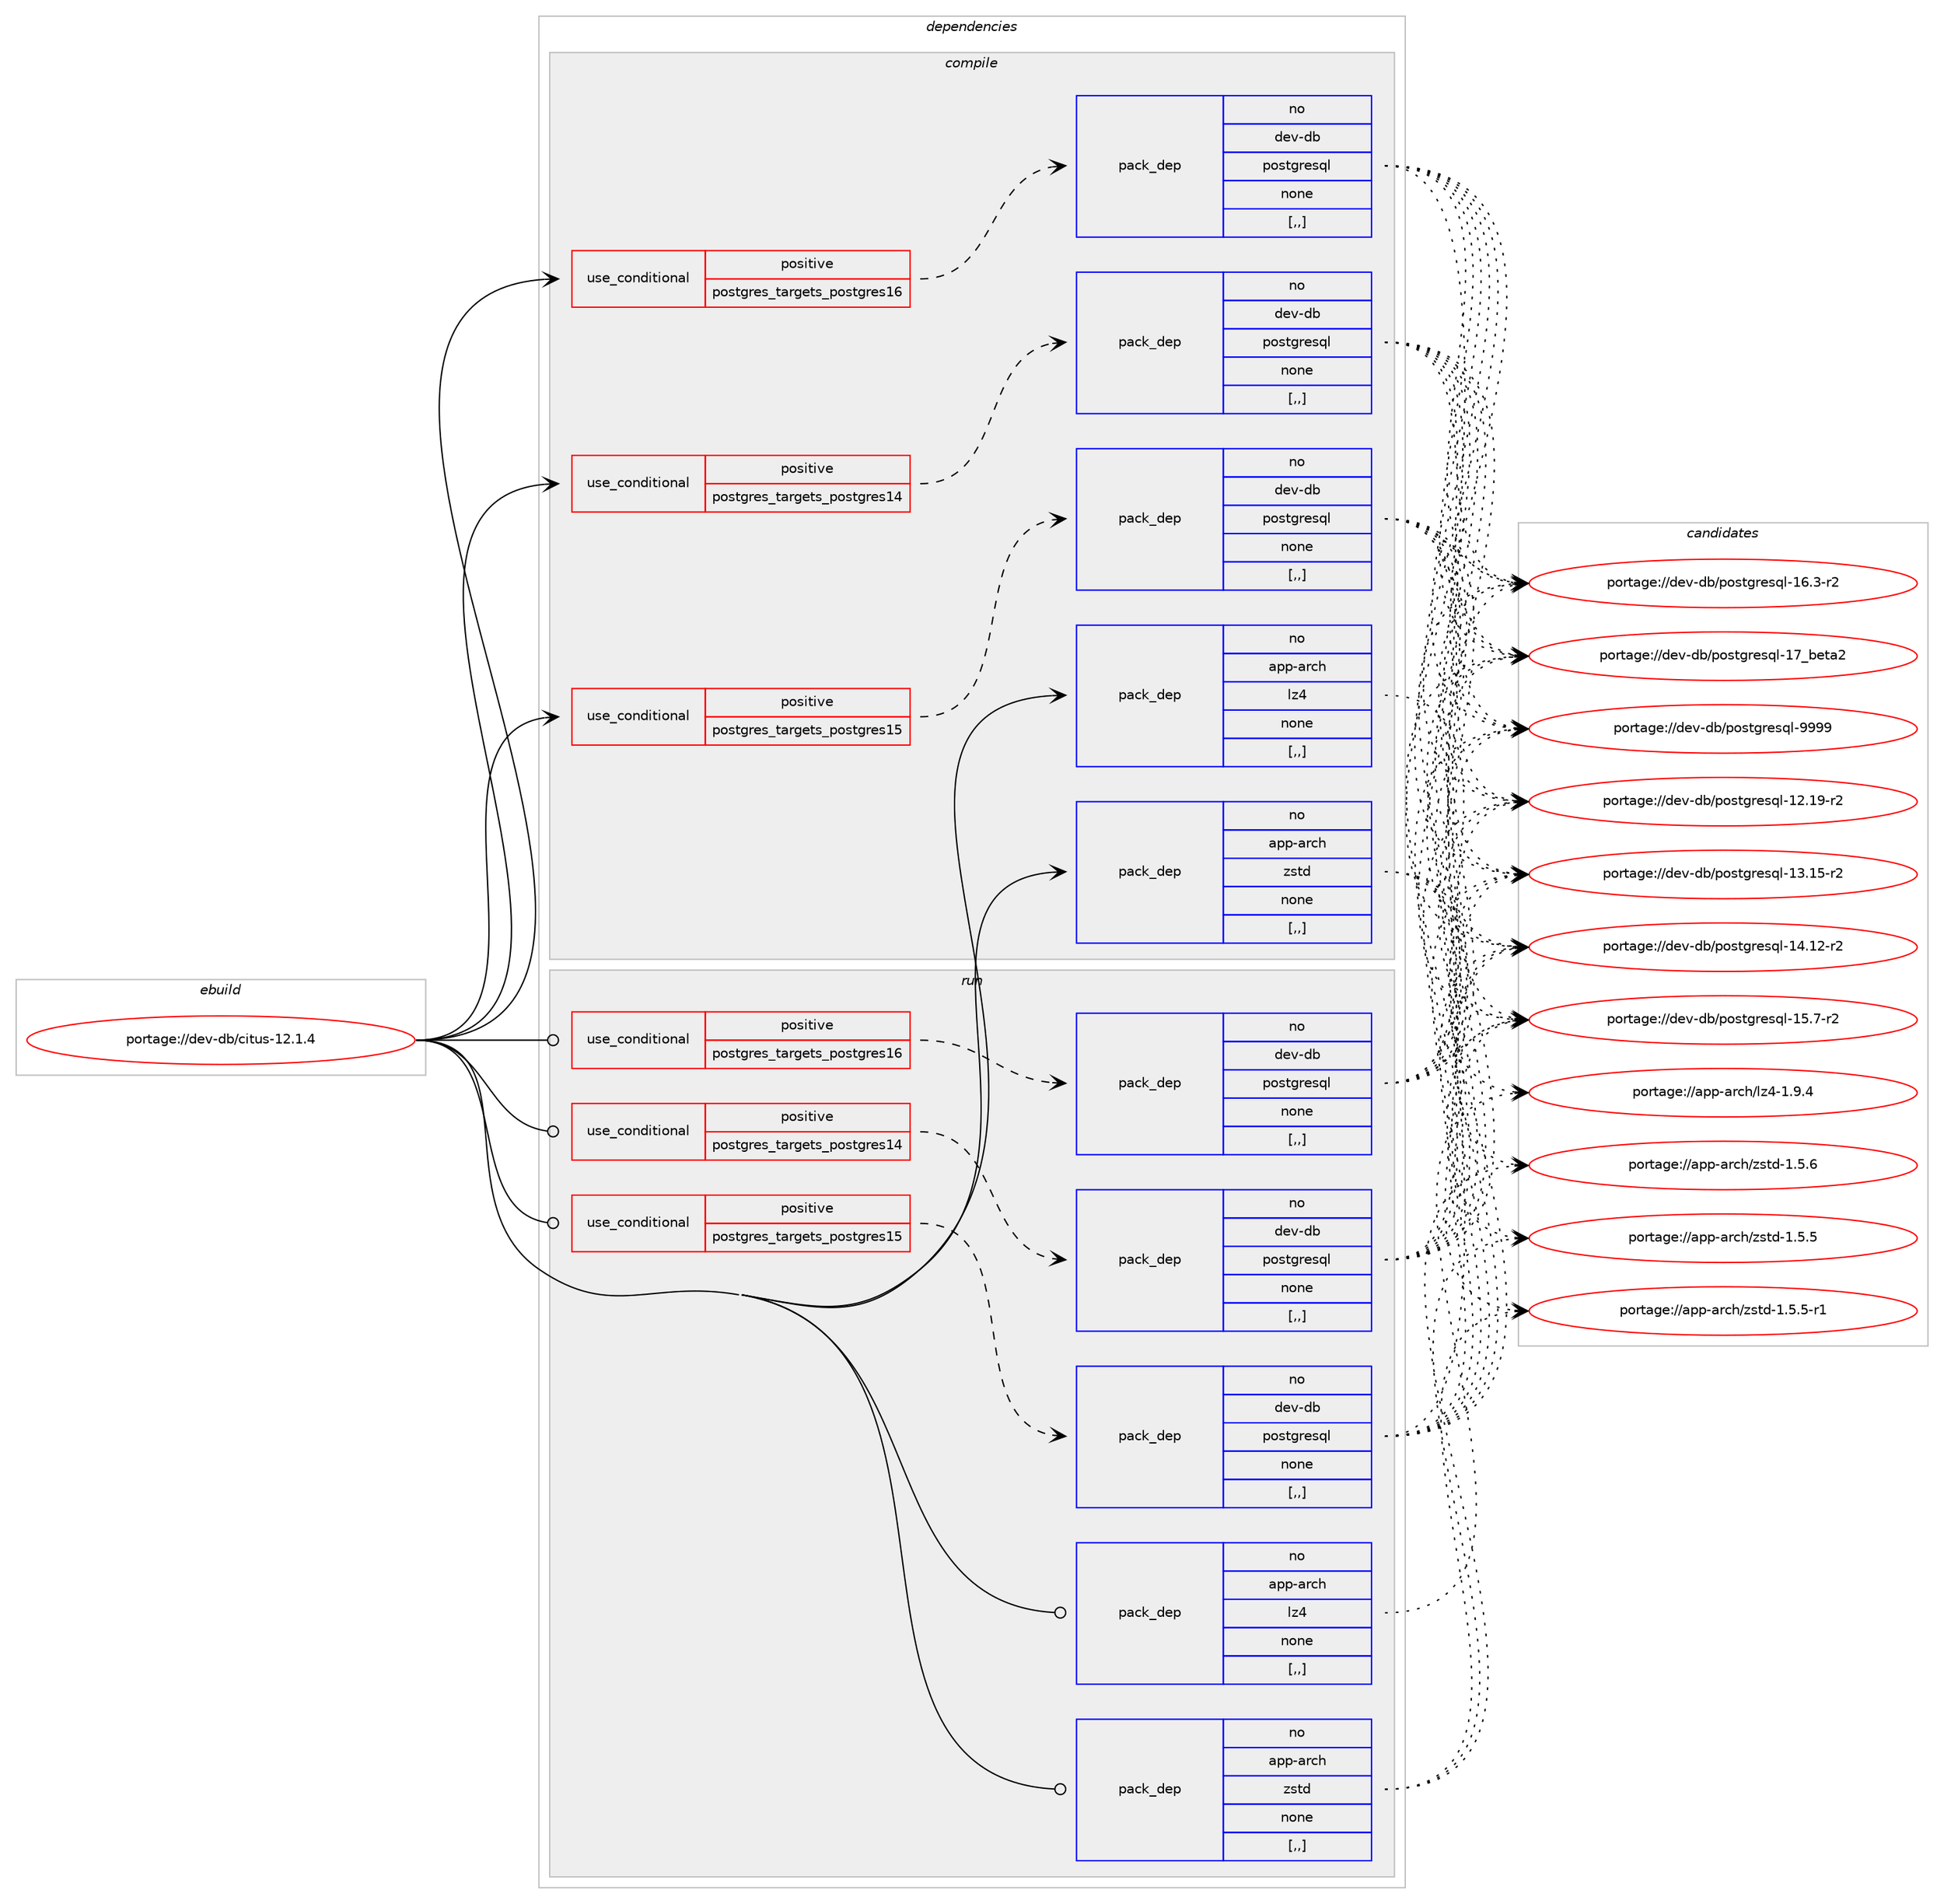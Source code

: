 digraph prolog {

# *************
# Graph options
# *************

newrank=true;
concentrate=true;
compound=true;
graph [rankdir=LR,fontname=Helvetica,fontsize=10,ranksep=1.5];#, ranksep=2.5, nodesep=0.2];
edge  [arrowhead=vee];
node  [fontname=Helvetica,fontsize=10];

# **********
# The ebuild
# **********

subgraph cluster_leftcol {
color=gray;
rank=same;
label=<<i>ebuild</i>>;
id [label="portage://dev-db/citus-12.1.4", color=red, width=4, href="../dev-db/citus-12.1.4.svg"];
}

# ****************
# The dependencies
# ****************

subgraph cluster_midcol {
color=gray;
label=<<i>dependencies</i>>;
subgraph cluster_compile {
fillcolor="#eeeeee";
style=filled;
label=<<i>compile</i>>;
subgraph cond16588 {
dependency64138 [label=<<TABLE BORDER="0" CELLBORDER="1" CELLSPACING="0" CELLPADDING="4"><TR><TD ROWSPAN="3" CELLPADDING="10">use_conditional</TD></TR><TR><TD>positive</TD></TR><TR><TD>postgres_targets_postgres14</TD></TR></TABLE>>, shape=none, color=red];
subgraph pack46658 {
dependency64139 [label=<<TABLE BORDER="0" CELLBORDER="1" CELLSPACING="0" CELLPADDING="4" WIDTH="220"><TR><TD ROWSPAN="6" CELLPADDING="30">pack_dep</TD></TR><TR><TD WIDTH="110">no</TD></TR><TR><TD>dev-db</TD></TR><TR><TD>postgresql</TD></TR><TR><TD>none</TD></TR><TR><TD>[,,]</TD></TR></TABLE>>, shape=none, color=blue];
}
dependency64138:e -> dependency64139:w [weight=20,style="dashed",arrowhead="vee"];
}
id:e -> dependency64138:w [weight=20,style="solid",arrowhead="vee"];
subgraph cond16589 {
dependency64140 [label=<<TABLE BORDER="0" CELLBORDER="1" CELLSPACING="0" CELLPADDING="4"><TR><TD ROWSPAN="3" CELLPADDING="10">use_conditional</TD></TR><TR><TD>positive</TD></TR><TR><TD>postgres_targets_postgres15</TD></TR></TABLE>>, shape=none, color=red];
subgraph pack46659 {
dependency64141 [label=<<TABLE BORDER="0" CELLBORDER="1" CELLSPACING="0" CELLPADDING="4" WIDTH="220"><TR><TD ROWSPAN="6" CELLPADDING="30">pack_dep</TD></TR><TR><TD WIDTH="110">no</TD></TR><TR><TD>dev-db</TD></TR><TR><TD>postgresql</TD></TR><TR><TD>none</TD></TR><TR><TD>[,,]</TD></TR></TABLE>>, shape=none, color=blue];
}
dependency64140:e -> dependency64141:w [weight=20,style="dashed",arrowhead="vee"];
}
id:e -> dependency64140:w [weight=20,style="solid",arrowhead="vee"];
subgraph cond16590 {
dependency64142 [label=<<TABLE BORDER="0" CELLBORDER="1" CELLSPACING="0" CELLPADDING="4"><TR><TD ROWSPAN="3" CELLPADDING="10">use_conditional</TD></TR><TR><TD>positive</TD></TR><TR><TD>postgres_targets_postgres16</TD></TR></TABLE>>, shape=none, color=red];
subgraph pack46660 {
dependency64143 [label=<<TABLE BORDER="0" CELLBORDER="1" CELLSPACING="0" CELLPADDING="4" WIDTH="220"><TR><TD ROWSPAN="6" CELLPADDING="30">pack_dep</TD></TR><TR><TD WIDTH="110">no</TD></TR><TR><TD>dev-db</TD></TR><TR><TD>postgresql</TD></TR><TR><TD>none</TD></TR><TR><TD>[,,]</TD></TR></TABLE>>, shape=none, color=blue];
}
dependency64142:e -> dependency64143:w [weight=20,style="dashed",arrowhead="vee"];
}
id:e -> dependency64142:w [weight=20,style="solid",arrowhead="vee"];
subgraph pack46661 {
dependency64144 [label=<<TABLE BORDER="0" CELLBORDER="1" CELLSPACING="0" CELLPADDING="4" WIDTH="220"><TR><TD ROWSPAN="6" CELLPADDING="30">pack_dep</TD></TR><TR><TD WIDTH="110">no</TD></TR><TR><TD>app-arch</TD></TR><TR><TD>lz4</TD></TR><TR><TD>none</TD></TR><TR><TD>[,,]</TD></TR></TABLE>>, shape=none, color=blue];
}
id:e -> dependency64144:w [weight=20,style="solid",arrowhead="vee"];
subgraph pack46662 {
dependency64145 [label=<<TABLE BORDER="0" CELLBORDER="1" CELLSPACING="0" CELLPADDING="4" WIDTH="220"><TR><TD ROWSPAN="6" CELLPADDING="30">pack_dep</TD></TR><TR><TD WIDTH="110">no</TD></TR><TR><TD>app-arch</TD></TR><TR><TD>zstd</TD></TR><TR><TD>none</TD></TR><TR><TD>[,,]</TD></TR></TABLE>>, shape=none, color=blue];
}
id:e -> dependency64145:w [weight=20,style="solid",arrowhead="vee"];
}
subgraph cluster_compileandrun {
fillcolor="#eeeeee";
style=filled;
label=<<i>compile and run</i>>;
}
subgraph cluster_run {
fillcolor="#eeeeee";
style=filled;
label=<<i>run</i>>;
subgraph cond16591 {
dependency64146 [label=<<TABLE BORDER="0" CELLBORDER="1" CELLSPACING="0" CELLPADDING="4"><TR><TD ROWSPAN="3" CELLPADDING="10">use_conditional</TD></TR><TR><TD>positive</TD></TR><TR><TD>postgres_targets_postgres14</TD></TR></TABLE>>, shape=none, color=red];
subgraph pack46663 {
dependency64147 [label=<<TABLE BORDER="0" CELLBORDER="1" CELLSPACING="0" CELLPADDING="4" WIDTH="220"><TR><TD ROWSPAN="6" CELLPADDING="30">pack_dep</TD></TR><TR><TD WIDTH="110">no</TD></TR><TR><TD>dev-db</TD></TR><TR><TD>postgresql</TD></TR><TR><TD>none</TD></TR><TR><TD>[,,]</TD></TR></TABLE>>, shape=none, color=blue];
}
dependency64146:e -> dependency64147:w [weight=20,style="dashed",arrowhead="vee"];
}
id:e -> dependency64146:w [weight=20,style="solid",arrowhead="odot"];
subgraph cond16592 {
dependency64148 [label=<<TABLE BORDER="0" CELLBORDER="1" CELLSPACING="0" CELLPADDING="4"><TR><TD ROWSPAN="3" CELLPADDING="10">use_conditional</TD></TR><TR><TD>positive</TD></TR><TR><TD>postgres_targets_postgres15</TD></TR></TABLE>>, shape=none, color=red];
subgraph pack46664 {
dependency64149 [label=<<TABLE BORDER="0" CELLBORDER="1" CELLSPACING="0" CELLPADDING="4" WIDTH="220"><TR><TD ROWSPAN="6" CELLPADDING="30">pack_dep</TD></TR><TR><TD WIDTH="110">no</TD></TR><TR><TD>dev-db</TD></TR><TR><TD>postgresql</TD></TR><TR><TD>none</TD></TR><TR><TD>[,,]</TD></TR></TABLE>>, shape=none, color=blue];
}
dependency64148:e -> dependency64149:w [weight=20,style="dashed",arrowhead="vee"];
}
id:e -> dependency64148:w [weight=20,style="solid",arrowhead="odot"];
subgraph cond16593 {
dependency64150 [label=<<TABLE BORDER="0" CELLBORDER="1" CELLSPACING="0" CELLPADDING="4"><TR><TD ROWSPAN="3" CELLPADDING="10">use_conditional</TD></TR><TR><TD>positive</TD></TR><TR><TD>postgres_targets_postgres16</TD></TR></TABLE>>, shape=none, color=red];
subgraph pack46665 {
dependency64151 [label=<<TABLE BORDER="0" CELLBORDER="1" CELLSPACING="0" CELLPADDING="4" WIDTH="220"><TR><TD ROWSPAN="6" CELLPADDING="30">pack_dep</TD></TR><TR><TD WIDTH="110">no</TD></TR><TR><TD>dev-db</TD></TR><TR><TD>postgresql</TD></TR><TR><TD>none</TD></TR><TR><TD>[,,]</TD></TR></TABLE>>, shape=none, color=blue];
}
dependency64150:e -> dependency64151:w [weight=20,style="dashed",arrowhead="vee"];
}
id:e -> dependency64150:w [weight=20,style="solid",arrowhead="odot"];
subgraph pack46666 {
dependency64152 [label=<<TABLE BORDER="0" CELLBORDER="1" CELLSPACING="0" CELLPADDING="4" WIDTH="220"><TR><TD ROWSPAN="6" CELLPADDING="30">pack_dep</TD></TR><TR><TD WIDTH="110">no</TD></TR><TR><TD>app-arch</TD></TR><TR><TD>lz4</TD></TR><TR><TD>none</TD></TR><TR><TD>[,,]</TD></TR></TABLE>>, shape=none, color=blue];
}
id:e -> dependency64152:w [weight=20,style="solid",arrowhead="odot"];
subgraph pack46667 {
dependency64153 [label=<<TABLE BORDER="0" CELLBORDER="1" CELLSPACING="0" CELLPADDING="4" WIDTH="220"><TR><TD ROWSPAN="6" CELLPADDING="30">pack_dep</TD></TR><TR><TD WIDTH="110">no</TD></TR><TR><TD>app-arch</TD></TR><TR><TD>zstd</TD></TR><TR><TD>none</TD></TR><TR><TD>[,,]</TD></TR></TABLE>>, shape=none, color=blue];
}
id:e -> dependency64153:w [weight=20,style="solid",arrowhead="odot"];
}
}

# **************
# The candidates
# **************

subgraph cluster_choices {
rank=same;
color=gray;
label=<<i>candidates</i>>;

subgraph choice46658 {
color=black;
nodesep=1;
choice1001011184510098471121111151161031141011151131084549504649574511450 [label="portage://dev-db/postgresql-12.19-r2", color=red, width=4,href="../dev-db/postgresql-12.19-r2.svg"];
choice1001011184510098471121111151161031141011151131084549514649534511450 [label="portage://dev-db/postgresql-13.15-r2", color=red, width=4,href="../dev-db/postgresql-13.15-r2.svg"];
choice1001011184510098471121111151161031141011151131084549524649504511450 [label="portage://dev-db/postgresql-14.12-r2", color=red, width=4,href="../dev-db/postgresql-14.12-r2.svg"];
choice10010111845100984711211111511610311410111511310845495346554511450 [label="portage://dev-db/postgresql-15.7-r2", color=red, width=4,href="../dev-db/postgresql-15.7-r2.svg"];
choice10010111845100984711211111511610311410111511310845495446514511450 [label="portage://dev-db/postgresql-16.3-r2", color=red, width=4,href="../dev-db/postgresql-16.3-r2.svg"];
choice10010111845100984711211111511610311410111511310845495595981011169750 [label="portage://dev-db/postgresql-17_beta2", color=red, width=4,href="../dev-db/postgresql-17_beta2.svg"];
choice1001011184510098471121111151161031141011151131084557575757 [label="portage://dev-db/postgresql-9999", color=red, width=4,href="../dev-db/postgresql-9999.svg"];
dependency64139:e -> choice1001011184510098471121111151161031141011151131084549504649574511450:w [style=dotted,weight="100"];
dependency64139:e -> choice1001011184510098471121111151161031141011151131084549514649534511450:w [style=dotted,weight="100"];
dependency64139:e -> choice1001011184510098471121111151161031141011151131084549524649504511450:w [style=dotted,weight="100"];
dependency64139:e -> choice10010111845100984711211111511610311410111511310845495346554511450:w [style=dotted,weight="100"];
dependency64139:e -> choice10010111845100984711211111511610311410111511310845495446514511450:w [style=dotted,weight="100"];
dependency64139:e -> choice10010111845100984711211111511610311410111511310845495595981011169750:w [style=dotted,weight="100"];
dependency64139:e -> choice1001011184510098471121111151161031141011151131084557575757:w [style=dotted,weight="100"];
}
subgraph choice46659 {
color=black;
nodesep=1;
choice1001011184510098471121111151161031141011151131084549504649574511450 [label="portage://dev-db/postgresql-12.19-r2", color=red, width=4,href="../dev-db/postgresql-12.19-r2.svg"];
choice1001011184510098471121111151161031141011151131084549514649534511450 [label="portage://dev-db/postgresql-13.15-r2", color=red, width=4,href="../dev-db/postgresql-13.15-r2.svg"];
choice1001011184510098471121111151161031141011151131084549524649504511450 [label="portage://dev-db/postgresql-14.12-r2", color=red, width=4,href="../dev-db/postgresql-14.12-r2.svg"];
choice10010111845100984711211111511610311410111511310845495346554511450 [label="portage://dev-db/postgresql-15.7-r2", color=red, width=4,href="../dev-db/postgresql-15.7-r2.svg"];
choice10010111845100984711211111511610311410111511310845495446514511450 [label="portage://dev-db/postgresql-16.3-r2", color=red, width=4,href="../dev-db/postgresql-16.3-r2.svg"];
choice10010111845100984711211111511610311410111511310845495595981011169750 [label="portage://dev-db/postgresql-17_beta2", color=red, width=4,href="../dev-db/postgresql-17_beta2.svg"];
choice1001011184510098471121111151161031141011151131084557575757 [label="portage://dev-db/postgresql-9999", color=red, width=4,href="../dev-db/postgresql-9999.svg"];
dependency64141:e -> choice1001011184510098471121111151161031141011151131084549504649574511450:w [style=dotted,weight="100"];
dependency64141:e -> choice1001011184510098471121111151161031141011151131084549514649534511450:w [style=dotted,weight="100"];
dependency64141:e -> choice1001011184510098471121111151161031141011151131084549524649504511450:w [style=dotted,weight="100"];
dependency64141:e -> choice10010111845100984711211111511610311410111511310845495346554511450:w [style=dotted,weight="100"];
dependency64141:e -> choice10010111845100984711211111511610311410111511310845495446514511450:w [style=dotted,weight="100"];
dependency64141:e -> choice10010111845100984711211111511610311410111511310845495595981011169750:w [style=dotted,weight="100"];
dependency64141:e -> choice1001011184510098471121111151161031141011151131084557575757:w [style=dotted,weight="100"];
}
subgraph choice46660 {
color=black;
nodesep=1;
choice1001011184510098471121111151161031141011151131084549504649574511450 [label="portage://dev-db/postgresql-12.19-r2", color=red, width=4,href="../dev-db/postgresql-12.19-r2.svg"];
choice1001011184510098471121111151161031141011151131084549514649534511450 [label="portage://dev-db/postgresql-13.15-r2", color=red, width=4,href="../dev-db/postgresql-13.15-r2.svg"];
choice1001011184510098471121111151161031141011151131084549524649504511450 [label="portage://dev-db/postgresql-14.12-r2", color=red, width=4,href="../dev-db/postgresql-14.12-r2.svg"];
choice10010111845100984711211111511610311410111511310845495346554511450 [label="portage://dev-db/postgresql-15.7-r2", color=red, width=4,href="../dev-db/postgresql-15.7-r2.svg"];
choice10010111845100984711211111511610311410111511310845495446514511450 [label="portage://dev-db/postgresql-16.3-r2", color=red, width=4,href="../dev-db/postgresql-16.3-r2.svg"];
choice10010111845100984711211111511610311410111511310845495595981011169750 [label="portage://dev-db/postgresql-17_beta2", color=red, width=4,href="../dev-db/postgresql-17_beta2.svg"];
choice1001011184510098471121111151161031141011151131084557575757 [label="portage://dev-db/postgresql-9999", color=red, width=4,href="../dev-db/postgresql-9999.svg"];
dependency64143:e -> choice1001011184510098471121111151161031141011151131084549504649574511450:w [style=dotted,weight="100"];
dependency64143:e -> choice1001011184510098471121111151161031141011151131084549514649534511450:w [style=dotted,weight="100"];
dependency64143:e -> choice1001011184510098471121111151161031141011151131084549524649504511450:w [style=dotted,weight="100"];
dependency64143:e -> choice10010111845100984711211111511610311410111511310845495346554511450:w [style=dotted,weight="100"];
dependency64143:e -> choice10010111845100984711211111511610311410111511310845495446514511450:w [style=dotted,weight="100"];
dependency64143:e -> choice10010111845100984711211111511610311410111511310845495595981011169750:w [style=dotted,weight="100"];
dependency64143:e -> choice1001011184510098471121111151161031141011151131084557575757:w [style=dotted,weight="100"];
}
subgraph choice46661 {
color=black;
nodesep=1;
choice971121124597114991044710812252454946574652 [label="portage://app-arch/lz4-1.9.4", color=red, width=4,href="../app-arch/lz4-1.9.4.svg"];
dependency64144:e -> choice971121124597114991044710812252454946574652:w [style=dotted,weight="100"];
}
subgraph choice46662 {
color=black;
nodesep=1;
choice9711211245971149910447122115116100454946534653 [label="portage://app-arch/zstd-1.5.5", color=red, width=4,href="../app-arch/zstd-1.5.5.svg"];
choice97112112459711499104471221151161004549465346534511449 [label="portage://app-arch/zstd-1.5.5-r1", color=red, width=4,href="../app-arch/zstd-1.5.5-r1.svg"];
choice9711211245971149910447122115116100454946534654 [label="portage://app-arch/zstd-1.5.6", color=red, width=4,href="../app-arch/zstd-1.5.6.svg"];
dependency64145:e -> choice9711211245971149910447122115116100454946534653:w [style=dotted,weight="100"];
dependency64145:e -> choice97112112459711499104471221151161004549465346534511449:w [style=dotted,weight="100"];
dependency64145:e -> choice9711211245971149910447122115116100454946534654:w [style=dotted,weight="100"];
}
subgraph choice46663 {
color=black;
nodesep=1;
choice1001011184510098471121111151161031141011151131084549504649574511450 [label="portage://dev-db/postgresql-12.19-r2", color=red, width=4,href="../dev-db/postgresql-12.19-r2.svg"];
choice1001011184510098471121111151161031141011151131084549514649534511450 [label="portage://dev-db/postgresql-13.15-r2", color=red, width=4,href="../dev-db/postgresql-13.15-r2.svg"];
choice1001011184510098471121111151161031141011151131084549524649504511450 [label="portage://dev-db/postgresql-14.12-r2", color=red, width=4,href="../dev-db/postgresql-14.12-r2.svg"];
choice10010111845100984711211111511610311410111511310845495346554511450 [label="portage://dev-db/postgresql-15.7-r2", color=red, width=4,href="../dev-db/postgresql-15.7-r2.svg"];
choice10010111845100984711211111511610311410111511310845495446514511450 [label="portage://dev-db/postgresql-16.3-r2", color=red, width=4,href="../dev-db/postgresql-16.3-r2.svg"];
choice10010111845100984711211111511610311410111511310845495595981011169750 [label="portage://dev-db/postgresql-17_beta2", color=red, width=4,href="../dev-db/postgresql-17_beta2.svg"];
choice1001011184510098471121111151161031141011151131084557575757 [label="portage://dev-db/postgresql-9999", color=red, width=4,href="../dev-db/postgresql-9999.svg"];
dependency64147:e -> choice1001011184510098471121111151161031141011151131084549504649574511450:w [style=dotted,weight="100"];
dependency64147:e -> choice1001011184510098471121111151161031141011151131084549514649534511450:w [style=dotted,weight="100"];
dependency64147:e -> choice1001011184510098471121111151161031141011151131084549524649504511450:w [style=dotted,weight="100"];
dependency64147:e -> choice10010111845100984711211111511610311410111511310845495346554511450:w [style=dotted,weight="100"];
dependency64147:e -> choice10010111845100984711211111511610311410111511310845495446514511450:w [style=dotted,weight="100"];
dependency64147:e -> choice10010111845100984711211111511610311410111511310845495595981011169750:w [style=dotted,weight="100"];
dependency64147:e -> choice1001011184510098471121111151161031141011151131084557575757:w [style=dotted,weight="100"];
}
subgraph choice46664 {
color=black;
nodesep=1;
choice1001011184510098471121111151161031141011151131084549504649574511450 [label="portage://dev-db/postgresql-12.19-r2", color=red, width=4,href="../dev-db/postgresql-12.19-r2.svg"];
choice1001011184510098471121111151161031141011151131084549514649534511450 [label="portage://dev-db/postgresql-13.15-r2", color=red, width=4,href="../dev-db/postgresql-13.15-r2.svg"];
choice1001011184510098471121111151161031141011151131084549524649504511450 [label="portage://dev-db/postgresql-14.12-r2", color=red, width=4,href="../dev-db/postgresql-14.12-r2.svg"];
choice10010111845100984711211111511610311410111511310845495346554511450 [label="portage://dev-db/postgresql-15.7-r2", color=red, width=4,href="../dev-db/postgresql-15.7-r2.svg"];
choice10010111845100984711211111511610311410111511310845495446514511450 [label="portage://dev-db/postgresql-16.3-r2", color=red, width=4,href="../dev-db/postgresql-16.3-r2.svg"];
choice10010111845100984711211111511610311410111511310845495595981011169750 [label="portage://dev-db/postgresql-17_beta2", color=red, width=4,href="../dev-db/postgresql-17_beta2.svg"];
choice1001011184510098471121111151161031141011151131084557575757 [label="portage://dev-db/postgresql-9999", color=red, width=4,href="../dev-db/postgresql-9999.svg"];
dependency64149:e -> choice1001011184510098471121111151161031141011151131084549504649574511450:w [style=dotted,weight="100"];
dependency64149:e -> choice1001011184510098471121111151161031141011151131084549514649534511450:w [style=dotted,weight="100"];
dependency64149:e -> choice1001011184510098471121111151161031141011151131084549524649504511450:w [style=dotted,weight="100"];
dependency64149:e -> choice10010111845100984711211111511610311410111511310845495346554511450:w [style=dotted,weight="100"];
dependency64149:e -> choice10010111845100984711211111511610311410111511310845495446514511450:w [style=dotted,weight="100"];
dependency64149:e -> choice10010111845100984711211111511610311410111511310845495595981011169750:w [style=dotted,weight="100"];
dependency64149:e -> choice1001011184510098471121111151161031141011151131084557575757:w [style=dotted,weight="100"];
}
subgraph choice46665 {
color=black;
nodesep=1;
choice1001011184510098471121111151161031141011151131084549504649574511450 [label="portage://dev-db/postgresql-12.19-r2", color=red, width=4,href="../dev-db/postgresql-12.19-r2.svg"];
choice1001011184510098471121111151161031141011151131084549514649534511450 [label="portage://dev-db/postgresql-13.15-r2", color=red, width=4,href="../dev-db/postgresql-13.15-r2.svg"];
choice1001011184510098471121111151161031141011151131084549524649504511450 [label="portage://dev-db/postgresql-14.12-r2", color=red, width=4,href="../dev-db/postgresql-14.12-r2.svg"];
choice10010111845100984711211111511610311410111511310845495346554511450 [label="portage://dev-db/postgresql-15.7-r2", color=red, width=4,href="../dev-db/postgresql-15.7-r2.svg"];
choice10010111845100984711211111511610311410111511310845495446514511450 [label="portage://dev-db/postgresql-16.3-r2", color=red, width=4,href="../dev-db/postgresql-16.3-r2.svg"];
choice10010111845100984711211111511610311410111511310845495595981011169750 [label="portage://dev-db/postgresql-17_beta2", color=red, width=4,href="../dev-db/postgresql-17_beta2.svg"];
choice1001011184510098471121111151161031141011151131084557575757 [label="portage://dev-db/postgresql-9999", color=red, width=4,href="../dev-db/postgresql-9999.svg"];
dependency64151:e -> choice1001011184510098471121111151161031141011151131084549504649574511450:w [style=dotted,weight="100"];
dependency64151:e -> choice1001011184510098471121111151161031141011151131084549514649534511450:w [style=dotted,weight="100"];
dependency64151:e -> choice1001011184510098471121111151161031141011151131084549524649504511450:w [style=dotted,weight="100"];
dependency64151:e -> choice10010111845100984711211111511610311410111511310845495346554511450:w [style=dotted,weight="100"];
dependency64151:e -> choice10010111845100984711211111511610311410111511310845495446514511450:w [style=dotted,weight="100"];
dependency64151:e -> choice10010111845100984711211111511610311410111511310845495595981011169750:w [style=dotted,weight="100"];
dependency64151:e -> choice1001011184510098471121111151161031141011151131084557575757:w [style=dotted,weight="100"];
}
subgraph choice46666 {
color=black;
nodesep=1;
choice971121124597114991044710812252454946574652 [label="portage://app-arch/lz4-1.9.4", color=red, width=4,href="../app-arch/lz4-1.9.4.svg"];
dependency64152:e -> choice971121124597114991044710812252454946574652:w [style=dotted,weight="100"];
}
subgraph choice46667 {
color=black;
nodesep=1;
choice9711211245971149910447122115116100454946534653 [label="portage://app-arch/zstd-1.5.5", color=red, width=4,href="../app-arch/zstd-1.5.5.svg"];
choice97112112459711499104471221151161004549465346534511449 [label="portage://app-arch/zstd-1.5.5-r1", color=red, width=4,href="../app-arch/zstd-1.5.5-r1.svg"];
choice9711211245971149910447122115116100454946534654 [label="portage://app-arch/zstd-1.5.6", color=red, width=4,href="../app-arch/zstd-1.5.6.svg"];
dependency64153:e -> choice9711211245971149910447122115116100454946534653:w [style=dotted,weight="100"];
dependency64153:e -> choice97112112459711499104471221151161004549465346534511449:w [style=dotted,weight="100"];
dependency64153:e -> choice9711211245971149910447122115116100454946534654:w [style=dotted,weight="100"];
}
}

}

